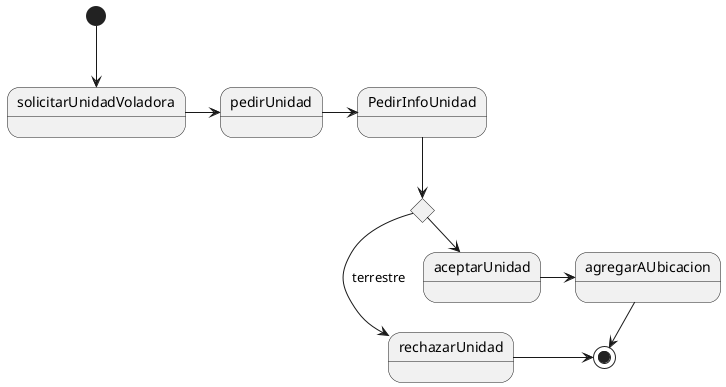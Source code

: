 @startuml
'https://plantuml.com/sequence-diagram

[*] --> solicitarUnidadVoladora
solicitarUnidadVoladora -> pedirUnidad
pedirUnidad -> PedirInfoUnidad
state c <<choice>>
PedirInfoUnidad --> c
c --> rechazarUnidad : terrestre
rechazarUnidad -> [*]
c -> aceptarUnidad : voladora
aceptarUnidad -> agregarAUbicacion
agregarAUbicacion -> [*]

@enduml